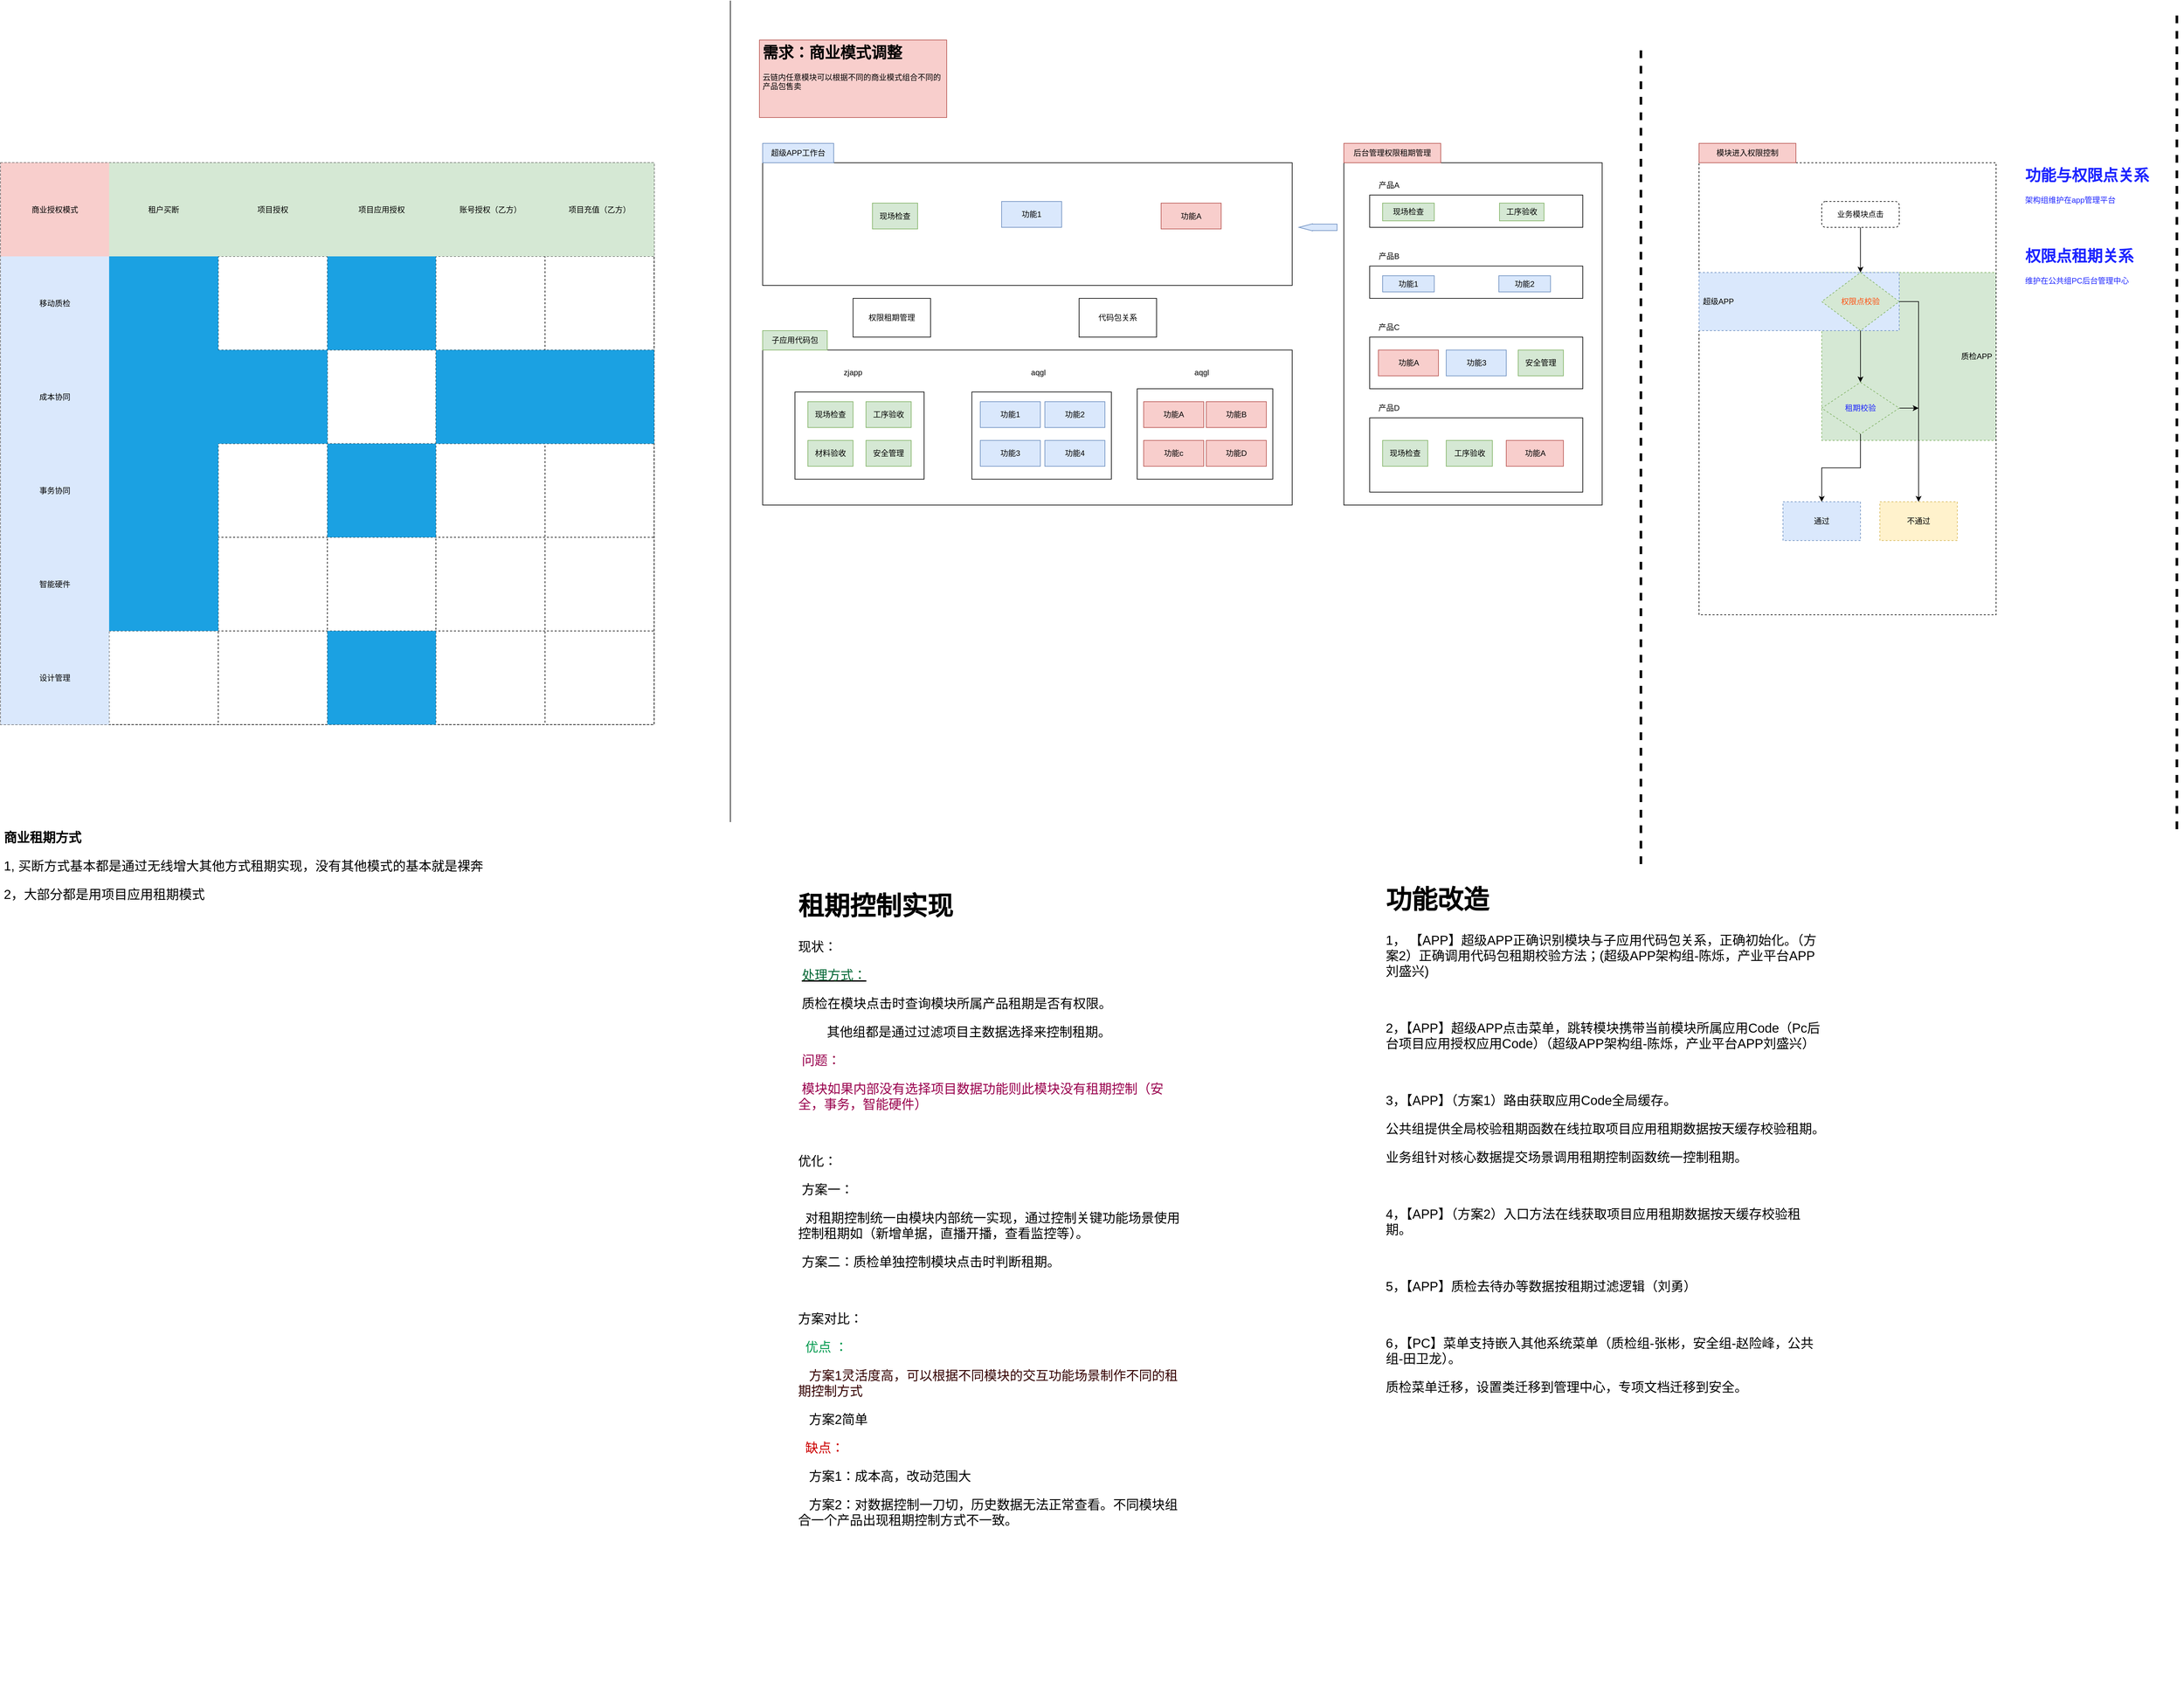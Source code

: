 <mxfile version="20.0.1" type="github">
  <diagram id="58J7UtUzQZCF_PkD9B0w" name="Page-1">
    <mxGraphModel dx="3848" dy="2303" grid="1" gridSize="10" guides="1" tooltips="1" connect="1" arrows="1" fold="1" page="1" pageScale="1" pageWidth="827" pageHeight="1169" math="0" shadow="0">
      <root>
        <mxCell id="0" />
        <mxCell id="1" parent="0" />
        <mxCell id="WRquZUHTdEywoWlt4Oxa-1" value="" style="rounded=0;whiteSpace=wrap;html=1;fillColor=none;" parent="1" vertex="1">
          <mxGeometry x="30" y="200" width="820" height="190" as="geometry" />
        </mxCell>
        <mxCell id="WRquZUHTdEywoWlt4Oxa-2" value="" style="rounded=0;whiteSpace=wrap;html=1;fillColor=none;" parent="1" vertex="1">
          <mxGeometry x="30" y="490" width="820" height="240" as="geometry" />
        </mxCell>
        <mxCell id="WRquZUHTdEywoWlt4Oxa-3" value="超级APP工作台" style="text;html=1;strokeColor=#6c8ebf;fillColor=#dae8fc;align=center;verticalAlign=middle;whiteSpace=wrap;rounded=0;" parent="1" vertex="1">
          <mxGeometry x="30" y="170" width="110" height="30" as="geometry" />
        </mxCell>
        <mxCell id="WRquZUHTdEywoWlt4Oxa-4" value="子应用代码包" style="text;html=1;strokeColor=#82b366;fillColor=#d5e8d4;align=center;verticalAlign=middle;whiteSpace=wrap;rounded=0;" parent="1" vertex="1">
          <mxGeometry x="30" y="460" width="100" height="30" as="geometry" />
        </mxCell>
        <mxCell id="WRquZUHTdEywoWlt4Oxa-5" value="" style="rounded=0;whiteSpace=wrap;html=1;fillColor=none;" parent="1" vertex="1">
          <mxGeometry x="80" y="555" width="200" height="135" as="geometry" />
        </mxCell>
        <mxCell id="WRquZUHTdEywoWlt4Oxa-6" value="" style="rounded=0;whiteSpace=wrap;html=1;fillColor=none;" parent="1" vertex="1">
          <mxGeometry x="354" y="555" width="216" height="135" as="geometry" />
        </mxCell>
        <mxCell id="WRquZUHTdEywoWlt4Oxa-7" value="" style="rounded=0;whiteSpace=wrap;html=1;fillColor=none;" parent="1" vertex="1">
          <mxGeometry x="610" y="550" width="210" height="140" as="geometry" />
        </mxCell>
        <mxCell id="WRquZUHTdEywoWlt4Oxa-8" value="zjapp" style="text;html=1;strokeColor=none;fillColor=none;align=center;verticalAlign=middle;whiteSpace=wrap;rounded=0;" parent="1" vertex="1">
          <mxGeometry x="140" y="510" width="60" height="30" as="geometry" />
        </mxCell>
        <mxCell id="WRquZUHTdEywoWlt4Oxa-10" value="aqgl" style="text;html=1;strokeColor=none;fillColor=none;align=center;verticalAlign=middle;whiteSpace=wrap;rounded=0;" parent="1" vertex="1">
          <mxGeometry x="427" y="510" width="60" height="30" as="geometry" />
        </mxCell>
        <mxCell id="WRquZUHTdEywoWlt4Oxa-11" value="现场检查" style="rounded=0;whiteSpace=wrap;html=1;fillColor=#d5e8d4;strokeColor=#82b366;" parent="1" vertex="1">
          <mxGeometry x="100" y="570" width="70" height="40" as="geometry" />
        </mxCell>
        <mxCell id="WRquZUHTdEywoWlt4Oxa-12" value="工序验收" style="rounded=0;whiteSpace=wrap;html=1;fillColor=#d5e8d4;strokeColor=#82b366;" parent="1" vertex="1">
          <mxGeometry x="190" y="570" width="70" height="40" as="geometry" />
        </mxCell>
        <mxCell id="WRquZUHTdEywoWlt4Oxa-13" value="材料验收" style="rounded=0;whiteSpace=wrap;html=1;fillColor=#d5e8d4;strokeColor=#82b366;" parent="1" vertex="1">
          <mxGeometry x="100" y="630" width="70" height="40" as="geometry" />
        </mxCell>
        <mxCell id="WRquZUHTdEywoWlt4Oxa-14" value="安全管理" style="rounded=0;whiteSpace=wrap;html=1;fillColor=#d5e8d4;strokeColor=#82b366;" parent="1" vertex="1">
          <mxGeometry x="190" y="630" width="70" height="40" as="geometry" />
        </mxCell>
        <mxCell id="WRquZUHTdEywoWlt4Oxa-15" value="aqgl" style="text;html=1;strokeColor=none;fillColor=none;align=center;verticalAlign=middle;whiteSpace=wrap;rounded=0;" parent="1" vertex="1">
          <mxGeometry x="680" y="510" width="60" height="30" as="geometry" />
        </mxCell>
        <mxCell id="WRquZUHTdEywoWlt4Oxa-16" value="功能1" style="rounded=0;whiteSpace=wrap;html=1;fillColor=#dae8fc;strokeColor=#6c8ebf;" parent="1" vertex="1">
          <mxGeometry x="367" y="570" width="93" height="40" as="geometry" />
        </mxCell>
        <mxCell id="WRquZUHTdEywoWlt4Oxa-17" value="功能2" style="rounded=0;whiteSpace=wrap;html=1;fillColor=#dae8fc;strokeColor=#6c8ebf;" parent="1" vertex="1">
          <mxGeometry x="467" y="570" width="93" height="40" as="geometry" />
        </mxCell>
        <mxCell id="WRquZUHTdEywoWlt4Oxa-18" value="功能3" style="rounded=0;whiteSpace=wrap;html=1;fillColor=#dae8fc;strokeColor=#6c8ebf;" parent="1" vertex="1">
          <mxGeometry x="367" y="630" width="93" height="40" as="geometry" />
        </mxCell>
        <mxCell id="WRquZUHTdEywoWlt4Oxa-19" value="功能4" style="rounded=0;whiteSpace=wrap;html=1;fillColor=#dae8fc;strokeColor=#6c8ebf;" parent="1" vertex="1">
          <mxGeometry x="467" y="630" width="93" height="40" as="geometry" />
        </mxCell>
        <mxCell id="WRquZUHTdEywoWlt4Oxa-20" value="功能A" style="rounded=0;whiteSpace=wrap;html=1;fillColor=#f8cecc;strokeColor=#b85450;" parent="1" vertex="1">
          <mxGeometry x="620" y="570" width="93" height="40" as="geometry" />
        </mxCell>
        <mxCell id="WRquZUHTdEywoWlt4Oxa-21" value="功能B" style="rounded=0;whiteSpace=wrap;html=1;fillColor=#f8cecc;strokeColor=#b85450;" parent="1" vertex="1">
          <mxGeometry x="717" y="570" width="93" height="40" as="geometry" />
        </mxCell>
        <mxCell id="WRquZUHTdEywoWlt4Oxa-22" value="功能c" style="rounded=0;whiteSpace=wrap;html=1;fillColor=#f8cecc;strokeColor=#b85450;" parent="1" vertex="1">
          <mxGeometry x="620" y="630" width="93" height="40" as="geometry" />
        </mxCell>
        <mxCell id="WRquZUHTdEywoWlt4Oxa-23" value="功能D" style="rounded=0;whiteSpace=wrap;html=1;fillColor=#f8cecc;strokeColor=#b85450;" parent="1" vertex="1">
          <mxGeometry x="717" y="630" width="93" height="40" as="geometry" />
        </mxCell>
        <mxCell id="WRquZUHTdEywoWlt4Oxa-24" value="" style="rounded=0;whiteSpace=wrap;html=1;fillColor=none;" parent="1" vertex="1">
          <mxGeometry x="930" y="200" width="400" height="530" as="geometry" />
        </mxCell>
        <mxCell id="WRquZUHTdEywoWlt4Oxa-25" value="后台管理权限租期管理" style="text;html=1;strokeColor=#b85450;fillColor=#f8cecc;align=center;verticalAlign=middle;whiteSpace=wrap;rounded=0;" parent="1" vertex="1">
          <mxGeometry x="930" y="170" width="150" height="30" as="geometry" />
        </mxCell>
        <mxCell id="WRquZUHTdEywoWlt4Oxa-26" value="" style="rounded=0;whiteSpace=wrap;html=1;fillColor=none;" parent="1" vertex="1">
          <mxGeometry x="970" y="250" width="330" height="50" as="geometry" />
        </mxCell>
        <mxCell id="WRquZUHTdEywoWlt4Oxa-27" value="产品A" style="text;html=1;strokeColor=none;fillColor=none;align=center;verticalAlign=middle;whiteSpace=wrap;rounded=0;" parent="1" vertex="1">
          <mxGeometry x="970" y="220" width="60" height="30" as="geometry" />
        </mxCell>
        <mxCell id="WRquZUHTdEywoWlt4Oxa-28" value="现场检查" style="rounded=0;whiteSpace=wrap;html=1;fillColor=#d5e8d4;strokeColor=#82b366;" parent="1" vertex="1">
          <mxGeometry x="990" y="262.5" width="80" height="27.5" as="geometry" />
        </mxCell>
        <mxCell id="WRquZUHTdEywoWlt4Oxa-29" value="工序验收" style="rounded=0;whiteSpace=wrap;html=1;fillColor=#d5e8d4;strokeColor=#82b366;" parent="1" vertex="1">
          <mxGeometry x="1171" y="262.5" width="69" height="27.5" as="geometry" />
        </mxCell>
        <mxCell id="WRquZUHTdEywoWlt4Oxa-30" value="" style="rounded=0;whiteSpace=wrap;html=1;fillColor=none;" parent="1" vertex="1">
          <mxGeometry x="970" y="360" width="330" height="50" as="geometry" />
        </mxCell>
        <mxCell id="WRquZUHTdEywoWlt4Oxa-31" value="产品B" style="text;html=1;strokeColor=none;fillColor=none;align=center;verticalAlign=middle;whiteSpace=wrap;rounded=0;" parent="1" vertex="1">
          <mxGeometry x="970" y="330" width="60" height="30" as="geometry" />
        </mxCell>
        <mxCell id="WRquZUHTdEywoWlt4Oxa-33" value="功能1" style="rounded=0;whiteSpace=wrap;html=1;fillColor=#dae8fc;strokeColor=#6c8ebf;" parent="1" vertex="1">
          <mxGeometry x="990" y="375" width="80" height="25" as="geometry" />
        </mxCell>
        <mxCell id="WRquZUHTdEywoWlt4Oxa-34" value="功能2" style="rounded=0;whiteSpace=wrap;html=1;fillColor=#dae8fc;strokeColor=#6c8ebf;" parent="1" vertex="1">
          <mxGeometry x="1170" y="375" width="80" height="25" as="geometry" />
        </mxCell>
        <mxCell id="WRquZUHTdEywoWlt4Oxa-35" value="" style="rounded=0;whiteSpace=wrap;html=1;fillColor=none;" parent="1" vertex="1">
          <mxGeometry x="970" y="470" width="330" height="80" as="geometry" />
        </mxCell>
        <mxCell id="WRquZUHTdEywoWlt4Oxa-36" value="产品C" style="text;html=1;strokeColor=none;fillColor=none;align=center;verticalAlign=middle;whiteSpace=wrap;rounded=0;" parent="1" vertex="1">
          <mxGeometry x="970" y="440" width="60" height="30" as="geometry" />
        </mxCell>
        <mxCell id="WRquZUHTdEywoWlt4Oxa-37" value="功能A" style="rounded=0;whiteSpace=wrap;html=1;fillColor=#f8cecc;strokeColor=#b85450;" parent="1" vertex="1">
          <mxGeometry x="983.5" y="490" width="93" height="40" as="geometry" />
        </mxCell>
        <mxCell id="WRquZUHTdEywoWlt4Oxa-38" value="功能3" style="rounded=0;whiteSpace=wrap;html=1;fillColor=#dae8fc;strokeColor=#6c8ebf;" parent="1" vertex="1">
          <mxGeometry x="1088.5" y="490" width="93" height="40" as="geometry" />
        </mxCell>
        <mxCell id="WRquZUHTdEywoWlt4Oxa-39" value="安全管理" style="rounded=0;whiteSpace=wrap;html=1;fillColor=#d5e8d4;strokeColor=#82b366;" parent="1" vertex="1">
          <mxGeometry x="1200" y="490" width="70" height="40" as="geometry" />
        </mxCell>
        <mxCell id="WRquZUHTdEywoWlt4Oxa-40" value="" style="rounded=0;whiteSpace=wrap;html=1;fillColor=none;" parent="1" vertex="1">
          <mxGeometry x="970" y="595" width="330" height="115" as="geometry" />
        </mxCell>
        <mxCell id="WRquZUHTdEywoWlt4Oxa-41" value="产品D" style="text;html=1;strokeColor=none;fillColor=none;align=center;verticalAlign=middle;whiteSpace=wrap;rounded=0;" parent="1" vertex="1">
          <mxGeometry x="970" y="565" width="60" height="30" as="geometry" />
        </mxCell>
        <mxCell id="WRquZUHTdEywoWlt4Oxa-42" value="现场检查" style="rounded=0;whiteSpace=wrap;html=1;fillColor=#d5e8d4;strokeColor=#82b366;" parent="1" vertex="1">
          <mxGeometry x="990" y="630" width="70" height="40" as="geometry" />
        </mxCell>
        <mxCell id="WRquZUHTdEywoWlt4Oxa-43" value="工序验收" style="rounded=0;whiteSpace=wrap;html=1;fillColor=#d5e8d4;strokeColor=#82b366;" parent="1" vertex="1">
          <mxGeometry x="1088.5" y="630" width="71.5" height="40" as="geometry" />
        </mxCell>
        <mxCell id="WRquZUHTdEywoWlt4Oxa-44" value="功能A" style="rounded=0;whiteSpace=wrap;html=1;fillColor=#f8cecc;strokeColor=#b85450;" parent="1" vertex="1">
          <mxGeometry x="1181.5" y="630" width="88.5" height="40" as="geometry" />
        </mxCell>
        <mxCell id="WRquZUHTdEywoWlt4Oxa-45" value="权限租期管理" style="rounded=0;whiteSpace=wrap;html=1;fillColor=none;" parent="1" vertex="1">
          <mxGeometry x="170" y="410" width="120" height="60" as="geometry" />
        </mxCell>
        <mxCell id="WRquZUHTdEywoWlt4Oxa-46" value="代码包关系" style="rounded=0;whiteSpace=wrap;html=1;fillColor=none;" parent="1" vertex="1">
          <mxGeometry x="520" y="410" width="120" height="60" as="geometry" />
        </mxCell>
        <mxCell id="GMOqWqYyxA2CYEvHgloC-14" value="&lt;h1&gt;功能与权限点关系&lt;/h1&gt;&lt;p&gt;架构组维护在app管理平台&lt;/p&gt;" style="text;html=1;strokeColor=none;fillColor=none;spacing=5;spacingTop=-20;whiteSpace=wrap;overflow=hidden;rounded=0;dashed=1;fontColor=#1C24FF;" parent="1" vertex="1">
          <mxGeometry x="1980" y="200" width="250" height="120" as="geometry" />
        </mxCell>
        <mxCell id="GMOqWqYyxA2CYEvHgloC-15" value="&lt;h1&gt;权限点租期关系&lt;/h1&gt;&lt;p&gt;维护在公共组PC后台管理中心&lt;/p&gt;" style="text;html=1;strokeColor=none;fillColor=none;spacing=5;spacingTop=-20;whiteSpace=wrap;overflow=hidden;rounded=0;dashed=1;fontColor=#1C24FF;" parent="1" vertex="1">
          <mxGeometry x="1980" y="325" width="250" height="120" as="geometry" />
        </mxCell>
        <mxCell id="MbF_tQ219azOvAXxZ7R1-2" value="&lt;h1&gt;需求：商业模式调整&lt;/h1&gt;&lt;p&gt;云链内任意模块可以根据不同的商业模式组合不同的产品包售卖&lt;/p&gt;" style="text;html=1;strokeColor=#b85450;fillColor=#f8cecc;spacing=5;spacingTop=-20;whiteSpace=wrap;overflow=hidden;rounded=0;" parent="1" vertex="1">
          <mxGeometry x="25" y="10" width="290" height="120" as="geometry" />
        </mxCell>
        <mxCell id="MbF_tQ219azOvAXxZ7R1-3" value="" style="endArrow=none;html=1;rounded=0;" parent="1" edge="1">
          <mxGeometry width="50" height="50" relative="1" as="geometry">
            <mxPoint x="-20" y="1221" as="sourcePoint" />
            <mxPoint x="-20" y="-51" as="targetPoint" />
          </mxGeometry>
        </mxCell>
        <mxCell id="MbF_tQ219azOvAXxZ7R1-4" value="现场检查" style="rounded=0;whiteSpace=wrap;html=1;fillColor=#d5e8d4;strokeColor=#82b366;" parent="1" vertex="1">
          <mxGeometry x="200" y="262.5" width="70" height="40" as="geometry" />
        </mxCell>
        <mxCell id="MbF_tQ219azOvAXxZ7R1-5" value="功能1" style="rounded=0;whiteSpace=wrap;html=1;fillColor=#dae8fc;strokeColor=#6c8ebf;" parent="1" vertex="1">
          <mxGeometry x="400" y="260" width="93" height="40" as="geometry" />
        </mxCell>
        <mxCell id="MbF_tQ219azOvAXxZ7R1-6" value="功能A" style="rounded=0;whiteSpace=wrap;html=1;fillColor=#f8cecc;strokeColor=#b85450;" parent="1" vertex="1">
          <mxGeometry x="647" y="262.5" width="93" height="40" as="geometry" />
        </mxCell>
        <mxCell id="MbF_tQ219azOvAXxZ7R1-7" value="" style="shape=flexArrow;endArrow=classic;html=1;rounded=0;endWidth=0;endSize=6.67;fillColor=#dae8fc;strokeColor=#6c8ebf;" parent="1" edge="1">
          <mxGeometry width="50" height="50" relative="1" as="geometry">
            <mxPoint x="920" y="300" as="sourcePoint" />
            <mxPoint x="860" y="300" as="targetPoint" />
          </mxGeometry>
        </mxCell>
        <mxCell id="MbF_tQ219azOvAXxZ7R1-8" value="" style="group" parent="1" vertex="1" connectable="0">
          <mxGeometry x="1500" y="200" width="460" height="700" as="geometry" />
        </mxCell>
        <mxCell id="MbF_tQ219azOvAXxZ7R1-18" value="" style="rounded=0;whiteSpace=wrap;html=1;dashed=1;fillColor=#d5e8d4;strokeColor=#82b366;" parent="MbF_tQ219azOvAXxZ7R1-8" vertex="1">
          <mxGeometry x="170" y="170" width="270" height="260" as="geometry" />
        </mxCell>
        <mxCell id="GMOqWqYyxA2CYEvHgloC-1" value="" style="rounded=0;whiteSpace=wrap;html=1;dashed=1;fillColor=none;" parent="MbF_tQ219azOvAXxZ7R1-8" vertex="1">
          <mxGeometry x="-20" width="460" height="700" as="geometry" />
        </mxCell>
        <mxCell id="MbF_tQ219azOvAXxZ7R1-16" value="" style="rounded=0;whiteSpace=wrap;html=1;dashed=1;fillColor=#dae8fc;strokeColor=#6c8ebf;" parent="MbF_tQ219azOvAXxZ7R1-8" vertex="1">
          <mxGeometry x="-20" y="170" width="310" height="90" as="geometry" />
        </mxCell>
        <mxCell id="GMOqWqYyxA2CYEvHgloC-2" value="业务模块点击" style="rounded=1;whiteSpace=wrap;html=1;dashed=1;fillColor=none;" parent="MbF_tQ219azOvAXxZ7R1-8" vertex="1">
          <mxGeometry x="170" y="60" width="120" height="40" as="geometry" />
        </mxCell>
        <mxCell id="GMOqWqYyxA2CYEvHgloC-3" value="权限点校验" style="rhombus;whiteSpace=wrap;html=1;dashed=1;fillColor=#d5e8d4;strokeColor=#82b366;fontColor=#FF5112;" parent="MbF_tQ219azOvAXxZ7R1-8" vertex="1">
          <mxGeometry x="170" y="170" width="120" height="90" as="geometry" />
        </mxCell>
        <mxCell id="GMOqWqYyxA2CYEvHgloC-7" style="edgeStyle=orthogonalEdgeStyle;rounded=0;orthogonalLoop=1;jettySize=auto;html=1;fontColor=#1C24FF;" parent="MbF_tQ219azOvAXxZ7R1-8" source="GMOqWqYyxA2CYEvHgloC-2" target="GMOqWqYyxA2CYEvHgloC-3" edge="1">
          <mxGeometry relative="1" as="geometry" />
        </mxCell>
        <mxCell id="GMOqWqYyxA2CYEvHgloC-12" style="edgeStyle=orthogonalEdgeStyle;rounded=0;orthogonalLoop=1;jettySize=auto;html=1;fontColor=#1C24FF;" parent="MbF_tQ219azOvAXxZ7R1-8" source="GMOqWqYyxA2CYEvHgloC-4" edge="1">
          <mxGeometry relative="1" as="geometry">
            <mxPoint x="320" y="380" as="targetPoint" />
          </mxGeometry>
        </mxCell>
        <mxCell id="GMOqWqYyxA2CYEvHgloC-4" value="租期校验" style="rhombus;whiteSpace=wrap;html=1;dashed=1;fillColor=#d5e8d4;strokeColor=#82b366;fontColor=#1C24FF;" parent="MbF_tQ219azOvAXxZ7R1-8" vertex="1">
          <mxGeometry x="170" y="340" width="120" height="80" as="geometry" />
        </mxCell>
        <mxCell id="GMOqWqYyxA2CYEvHgloC-11" style="edgeStyle=orthogonalEdgeStyle;rounded=0;orthogonalLoop=1;jettySize=auto;html=1;fontColor=#1C24FF;" parent="MbF_tQ219azOvAXxZ7R1-8" source="GMOqWqYyxA2CYEvHgloC-3" target="GMOqWqYyxA2CYEvHgloC-4" edge="1">
          <mxGeometry relative="1" as="geometry" />
        </mxCell>
        <mxCell id="GMOqWqYyxA2CYEvHgloC-5" value="通过" style="rounded=0;whiteSpace=wrap;html=1;dashed=1;fillColor=#dae8fc;strokeColor=#6c8ebf;" parent="MbF_tQ219azOvAXxZ7R1-8" vertex="1">
          <mxGeometry x="110" y="525" width="120" height="60" as="geometry" />
        </mxCell>
        <mxCell id="GMOqWqYyxA2CYEvHgloC-13" style="edgeStyle=orthogonalEdgeStyle;rounded=0;orthogonalLoop=1;jettySize=auto;html=1;entryX=0.5;entryY=0;entryDx=0;entryDy=0;fontColor=#1C24FF;" parent="MbF_tQ219azOvAXxZ7R1-8" source="GMOqWqYyxA2CYEvHgloC-4" target="GMOqWqYyxA2CYEvHgloC-5" edge="1">
          <mxGeometry relative="1" as="geometry" />
        </mxCell>
        <mxCell id="GMOqWqYyxA2CYEvHgloC-6" value="不通过" style="rounded=0;whiteSpace=wrap;html=1;dashed=1;fillColor=#fff2cc;strokeColor=#d6b656;" parent="MbF_tQ219azOvAXxZ7R1-8" vertex="1">
          <mxGeometry x="260" y="525" width="120" height="60" as="geometry" />
        </mxCell>
        <mxCell id="GMOqWqYyxA2CYEvHgloC-10" style="edgeStyle=orthogonalEdgeStyle;rounded=0;orthogonalLoop=1;jettySize=auto;html=1;entryX=0.5;entryY=0;entryDx=0;entryDy=0;fontColor=#1C24FF;exitX=1;exitY=0.5;exitDx=0;exitDy=0;" parent="MbF_tQ219azOvAXxZ7R1-8" source="GMOqWqYyxA2CYEvHgloC-3" target="GMOqWqYyxA2CYEvHgloC-6" edge="1">
          <mxGeometry relative="1" as="geometry">
            <Array as="points">
              <mxPoint x="320" y="215" />
            </Array>
          </mxGeometry>
        </mxCell>
        <mxCell id="MbF_tQ219azOvAXxZ7R1-19" value="质检APP" style="text;html=1;strokeColor=none;fillColor=none;align=center;verticalAlign=middle;whiteSpace=wrap;rounded=0;dashed=1;" parent="MbF_tQ219azOvAXxZ7R1-8" vertex="1">
          <mxGeometry x="380" y="285" width="60" height="30" as="geometry" />
        </mxCell>
        <mxCell id="MbF_tQ219azOvAXxZ7R1-9" value="" style="endArrow=none;html=1;rounded=0;strokeWidth=4;dashed=1;" parent="1" edge="1">
          <mxGeometry width="50" height="50" relative="1" as="geometry">
            <mxPoint x="1390" y="1286" as="sourcePoint" />
            <mxPoint x="1390" y="14" as="targetPoint" />
          </mxGeometry>
        </mxCell>
        <mxCell id="MbF_tQ219azOvAXxZ7R1-10" value="模块进入权限控制" style="text;html=1;strokeColor=#b85450;fillColor=#f8cecc;align=center;verticalAlign=middle;whiteSpace=wrap;rounded=0;" parent="1" vertex="1">
          <mxGeometry x="1480" y="170" width="150" height="30" as="geometry" />
        </mxCell>
        <mxCell id="MbF_tQ219azOvAXxZ7R1-11" value="" style="endArrow=none;html=1;rounded=0;strokeWidth=4;dashed=1;" parent="1" edge="1">
          <mxGeometry width="50" height="50" relative="1" as="geometry">
            <mxPoint x="2220" y="1232" as="sourcePoint" />
            <mxPoint x="2220" y="-40" as="targetPoint" />
          </mxGeometry>
        </mxCell>
        <mxCell id="MbF_tQ219azOvAXxZ7R1-17" value="超级APP" style="text;html=1;strokeColor=none;fillColor=none;align=center;verticalAlign=middle;whiteSpace=wrap;rounded=0;dashed=1;" parent="1" vertex="1">
          <mxGeometry x="1480" y="400" width="60" height="30" as="geometry" />
        </mxCell>
        <mxCell id="MbF_tQ219azOvAXxZ7R1-109" value="" style="shape=table;startSize=0;container=1;collapsible=0;childLayout=tableLayout;dashed=1;fillColor=none;" parent="1" vertex="1">
          <mxGeometry x="-1150" y="200" width="1012" height="870" as="geometry" />
        </mxCell>
        <mxCell id="MbF_tQ219azOvAXxZ7R1-110" value="" style="shape=tableRow;horizontal=0;startSize=0;swimlaneHead=0;swimlaneBody=0;top=0;left=0;bottom=0;right=0;collapsible=0;dropTarget=0;fillColor=none;points=[[0,0.5],[1,0.5]];portConstraint=eastwest;dashed=1;" parent="MbF_tQ219azOvAXxZ7R1-109" vertex="1">
          <mxGeometry width="1012" height="145" as="geometry" />
        </mxCell>
        <mxCell id="MbF_tQ219azOvAXxZ7R1-111" value="商业授权模式" style="shape=partialRectangle;html=1;whiteSpace=wrap;connectable=0;overflow=hidden;fillColor=#f8cecc;top=0;left=0;bottom=0;right=0;pointerEvents=1;dashed=1;strokeColor=#b85450;" parent="MbF_tQ219azOvAXxZ7R1-110" vertex="1">
          <mxGeometry width="168" height="145" as="geometry">
            <mxRectangle width="168" height="145" as="alternateBounds" />
          </mxGeometry>
        </mxCell>
        <mxCell id="MbF_tQ219azOvAXxZ7R1-112" value="租户买断" style="shape=partialRectangle;html=1;whiteSpace=wrap;connectable=0;overflow=hidden;fillColor=#d5e8d4;top=0;left=0;bottom=0;right=0;pointerEvents=1;dashed=1;strokeColor=#82b366;" parent="MbF_tQ219azOvAXxZ7R1-110" vertex="1">
          <mxGeometry x="168" width="169" height="145" as="geometry">
            <mxRectangle width="169" height="145" as="alternateBounds" />
          </mxGeometry>
        </mxCell>
        <mxCell id="MbF_tQ219azOvAXxZ7R1-113" value="项目授权" style="shape=partialRectangle;html=1;whiteSpace=wrap;connectable=0;overflow=hidden;fillColor=#d5e8d4;top=0;left=0;bottom=0;right=0;pointerEvents=1;dashed=1;strokeColor=#82b366;" parent="MbF_tQ219azOvAXxZ7R1-110" vertex="1">
          <mxGeometry x="337" width="169" height="145" as="geometry">
            <mxRectangle width="169" height="145" as="alternateBounds" />
          </mxGeometry>
        </mxCell>
        <mxCell id="MbF_tQ219azOvAXxZ7R1-114" value="项目应用授权" style="shape=partialRectangle;html=1;whiteSpace=wrap;connectable=0;overflow=hidden;fillColor=#d5e8d4;top=0;left=0;bottom=0;right=0;pointerEvents=1;dashed=1;strokeColor=#82b366;" parent="MbF_tQ219azOvAXxZ7R1-110" vertex="1">
          <mxGeometry x="506" width="168" height="145" as="geometry">
            <mxRectangle width="168" height="145" as="alternateBounds" />
          </mxGeometry>
        </mxCell>
        <mxCell id="MbF_tQ219azOvAXxZ7R1-217" value="账号授权（乙方）" style="shape=partialRectangle;html=1;whiteSpace=wrap;connectable=0;overflow=hidden;fillColor=#d5e8d4;top=0;left=0;bottom=0;right=0;pointerEvents=1;dashed=1;strokeColor=#82b366;" parent="MbF_tQ219azOvAXxZ7R1-110" vertex="1">
          <mxGeometry x="674" width="169" height="145" as="geometry">
            <mxRectangle width="169" height="145" as="alternateBounds" />
          </mxGeometry>
        </mxCell>
        <mxCell id="MbF_tQ219azOvAXxZ7R1-115" value="项目充值（乙方）" style="shape=partialRectangle;html=1;whiteSpace=wrap;connectable=0;overflow=hidden;fillColor=#d5e8d4;top=0;left=0;bottom=0;right=0;pointerEvents=1;dashed=1;strokeColor=#82b366;" parent="MbF_tQ219azOvAXxZ7R1-110" vertex="1">
          <mxGeometry x="843" width="169" height="145" as="geometry">
            <mxRectangle width="169" height="145" as="alternateBounds" />
          </mxGeometry>
        </mxCell>
        <mxCell id="MbF_tQ219azOvAXxZ7R1-117" value="" style="shape=tableRow;horizontal=0;startSize=0;swimlaneHead=0;swimlaneBody=0;top=0;left=0;bottom=0;right=0;collapsible=0;dropTarget=0;fillColor=none;points=[[0,0.5],[1,0.5]];portConstraint=eastwest;dashed=1;" parent="MbF_tQ219azOvAXxZ7R1-109" vertex="1">
          <mxGeometry y="145" width="1012" height="145" as="geometry" />
        </mxCell>
        <mxCell id="MbF_tQ219azOvAXxZ7R1-118" value="移动质检" style="shape=partialRectangle;html=1;whiteSpace=wrap;connectable=0;overflow=hidden;fillColor=#dae8fc;top=0;left=0;bottom=0;right=0;pointerEvents=1;strokeColor=#6c8ebf;" parent="MbF_tQ219azOvAXxZ7R1-117" vertex="1">
          <mxGeometry width="168" height="145" as="geometry">
            <mxRectangle width="168" height="145" as="alternateBounds" />
          </mxGeometry>
        </mxCell>
        <mxCell id="MbF_tQ219azOvAXxZ7R1-119" value="" style="shape=partialRectangle;html=1;whiteSpace=wrap;connectable=0;overflow=hidden;fillColor=#1ba1e2;top=0;left=0;bottom=0;right=0;pointerEvents=1;dashed=1;fontColor=#ffffff;strokeColor=#006EAF;" parent="MbF_tQ219azOvAXxZ7R1-117" vertex="1">
          <mxGeometry x="168" width="169" height="145" as="geometry">
            <mxRectangle width="169" height="145" as="alternateBounds" />
          </mxGeometry>
        </mxCell>
        <mxCell id="MbF_tQ219azOvAXxZ7R1-120" value="" style="shape=partialRectangle;html=1;whiteSpace=wrap;connectable=0;overflow=hidden;fillColor=none;top=0;left=0;bottom=0;right=0;pointerEvents=1;dashed=1;" parent="MbF_tQ219azOvAXxZ7R1-117" vertex="1">
          <mxGeometry x="337" width="169" height="145" as="geometry">
            <mxRectangle width="169" height="145" as="alternateBounds" />
          </mxGeometry>
        </mxCell>
        <mxCell id="MbF_tQ219azOvAXxZ7R1-121" value="" style="shape=partialRectangle;html=1;whiteSpace=wrap;connectable=0;overflow=hidden;fillColor=#1ba1e2;top=0;left=0;bottom=0;right=0;pointerEvents=1;dashed=1;fontColor=#ffffff;strokeColor=#006EAF;" parent="MbF_tQ219azOvAXxZ7R1-117" vertex="1">
          <mxGeometry x="506" width="168" height="145" as="geometry">
            <mxRectangle width="168" height="145" as="alternateBounds" />
          </mxGeometry>
        </mxCell>
        <mxCell id="MbF_tQ219azOvAXxZ7R1-218" style="shape=partialRectangle;html=1;whiteSpace=wrap;connectable=0;overflow=hidden;fillColor=none;top=0;left=0;bottom=0;right=0;pointerEvents=1;dashed=1;" parent="MbF_tQ219azOvAXxZ7R1-117" vertex="1">
          <mxGeometry x="674" width="169" height="145" as="geometry">
            <mxRectangle width="169" height="145" as="alternateBounds" />
          </mxGeometry>
        </mxCell>
        <mxCell id="MbF_tQ219azOvAXxZ7R1-122" value="" style="shape=partialRectangle;html=1;whiteSpace=wrap;connectable=0;overflow=hidden;fillColor=none;top=0;left=0;bottom=0;right=0;pointerEvents=1;dashed=1;" parent="MbF_tQ219azOvAXxZ7R1-117" vertex="1">
          <mxGeometry x="843" width="169" height="145" as="geometry">
            <mxRectangle width="169" height="145" as="alternateBounds" />
          </mxGeometry>
        </mxCell>
        <mxCell id="MbF_tQ219azOvAXxZ7R1-124" value="" style="shape=tableRow;horizontal=0;startSize=0;swimlaneHead=0;swimlaneBody=0;top=0;left=0;bottom=0;right=0;collapsible=0;dropTarget=0;fillColor=none;points=[[0,0.5],[1,0.5]];portConstraint=eastwest;dashed=1;" parent="MbF_tQ219azOvAXxZ7R1-109" vertex="1">
          <mxGeometry y="290" width="1012" height="145" as="geometry" />
        </mxCell>
        <mxCell id="MbF_tQ219azOvAXxZ7R1-125" value="成本协同" style="shape=partialRectangle;html=1;whiteSpace=wrap;connectable=0;overflow=hidden;fillColor=#dae8fc;top=0;left=0;bottom=0;right=0;pointerEvents=1;dashed=1;strokeColor=#6c8ebf;" parent="MbF_tQ219azOvAXxZ7R1-124" vertex="1">
          <mxGeometry width="168" height="145" as="geometry">
            <mxRectangle width="168" height="145" as="alternateBounds" />
          </mxGeometry>
        </mxCell>
        <mxCell id="MbF_tQ219azOvAXxZ7R1-126" value="" style="shape=partialRectangle;html=1;whiteSpace=wrap;connectable=0;overflow=hidden;fillColor=#1ba1e2;top=0;left=0;bottom=0;right=0;pointerEvents=1;dashed=1;fontColor=#ffffff;strokeColor=#006EAF;" parent="MbF_tQ219azOvAXxZ7R1-124" vertex="1">
          <mxGeometry x="168" width="169" height="145" as="geometry">
            <mxRectangle width="169" height="145" as="alternateBounds" />
          </mxGeometry>
        </mxCell>
        <mxCell id="MbF_tQ219azOvAXxZ7R1-127" value="" style="shape=partialRectangle;html=1;whiteSpace=wrap;connectable=0;overflow=hidden;fillColor=#1ba1e2;top=0;left=0;bottom=0;right=0;pointerEvents=1;dashed=1;fontColor=#ffffff;strokeColor=#006EAF;" parent="MbF_tQ219azOvAXxZ7R1-124" vertex="1">
          <mxGeometry x="337" width="169" height="145" as="geometry">
            <mxRectangle width="169" height="145" as="alternateBounds" />
          </mxGeometry>
        </mxCell>
        <mxCell id="MbF_tQ219azOvAXxZ7R1-128" value="" style="shape=partialRectangle;html=1;whiteSpace=wrap;connectable=0;overflow=hidden;fillColor=none;top=0;left=0;bottom=0;right=0;pointerEvents=1;dashed=1;" parent="MbF_tQ219azOvAXxZ7R1-124" vertex="1">
          <mxGeometry x="506" width="168" height="145" as="geometry">
            <mxRectangle width="168" height="145" as="alternateBounds" />
          </mxGeometry>
        </mxCell>
        <mxCell id="MbF_tQ219azOvAXxZ7R1-219" style="shape=partialRectangle;html=1;whiteSpace=wrap;connectable=0;overflow=hidden;fillColor=#1ba1e2;top=0;left=0;bottom=0;right=0;pointerEvents=1;dashed=1;fontColor=#ffffff;strokeColor=#006EAF;" parent="MbF_tQ219azOvAXxZ7R1-124" vertex="1">
          <mxGeometry x="674" width="169" height="145" as="geometry">
            <mxRectangle width="169" height="145" as="alternateBounds" />
          </mxGeometry>
        </mxCell>
        <mxCell id="MbF_tQ219azOvAXxZ7R1-129" value="" style="shape=partialRectangle;html=1;whiteSpace=wrap;connectable=0;overflow=hidden;fillColor=#1ba1e2;top=0;left=0;bottom=0;right=0;pointerEvents=1;dashed=1;fontColor=#ffffff;strokeColor=#006EAF;" parent="MbF_tQ219azOvAXxZ7R1-124" vertex="1">
          <mxGeometry x="843" width="169" height="145" as="geometry">
            <mxRectangle width="169" height="145" as="alternateBounds" />
          </mxGeometry>
        </mxCell>
        <mxCell id="MbF_tQ219azOvAXxZ7R1-131" value="" style="shape=tableRow;horizontal=0;startSize=0;swimlaneHead=0;swimlaneBody=0;top=0;left=0;bottom=0;right=0;collapsible=0;dropTarget=0;fillColor=none;points=[[0,0.5],[1,0.5]];portConstraint=eastwest;dashed=1;" parent="MbF_tQ219azOvAXxZ7R1-109" vertex="1">
          <mxGeometry y="435" width="1012" height="145" as="geometry" />
        </mxCell>
        <mxCell id="MbF_tQ219azOvAXxZ7R1-132" value="事务协同" style="shape=partialRectangle;html=1;whiteSpace=wrap;connectable=0;overflow=hidden;fillColor=#dae8fc;top=0;left=0;bottom=0;right=0;pointerEvents=1;dashed=1;strokeColor=#6c8ebf;" parent="MbF_tQ219azOvAXxZ7R1-131" vertex="1">
          <mxGeometry width="168" height="145" as="geometry">
            <mxRectangle width="168" height="145" as="alternateBounds" />
          </mxGeometry>
        </mxCell>
        <mxCell id="MbF_tQ219azOvAXxZ7R1-133" value="" style="shape=partialRectangle;html=1;whiteSpace=wrap;connectable=0;overflow=hidden;fillColor=#1ba1e2;top=0;left=0;bottom=0;right=0;pointerEvents=1;dashed=1;fontColor=#ffffff;strokeColor=#006EAF;" parent="MbF_tQ219azOvAXxZ7R1-131" vertex="1">
          <mxGeometry x="168" width="169" height="145" as="geometry">
            <mxRectangle width="169" height="145" as="alternateBounds" />
          </mxGeometry>
        </mxCell>
        <mxCell id="MbF_tQ219azOvAXxZ7R1-134" value="" style="shape=partialRectangle;html=1;whiteSpace=wrap;connectable=0;overflow=hidden;fillColor=none;top=0;left=0;bottom=0;right=0;pointerEvents=1;dashed=1;fontColor=#ffffff;strokeColor=#006EAF;" parent="MbF_tQ219azOvAXxZ7R1-131" vertex="1">
          <mxGeometry x="337" width="169" height="145" as="geometry">
            <mxRectangle width="169" height="145" as="alternateBounds" />
          </mxGeometry>
        </mxCell>
        <mxCell id="MbF_tQ219azOvAXxZ7R1-135" value="" style="shape=partialRectangle;html=1;whiteSpace=wrap;connectable=0;overflow=hidden;fillColor=#1ba1e2;top=0;left=0;bottom=0;right=0;pointerEvents=1;dashed=1;fontColor=#ffffff;strokeColor=#006EAF;" parent="MbF_tQ219azOvAXxZ7R1-131" vertex="1">
          <mxGeometry x="506" width="168" height="145" as="geometry">
            <mxRectangle width="168" height="145" as="alternateBounds" />
          </mxGeometry>
        </mxCell>
        <mxCell id="MbF_tQ219azOvAXxZ7R1-220" style="shape=partialRectangle;html=1;whiteSpace=wrap;connectable=0;overflow=hidden;fillColor=none;top=0;left=0;bottom=0;right=0;pointerEvents=1;dashed=1;" parent="MbF_tQ219azOvAXxZ7R1-131" vertex="1">
          <mxGeometry x="674" width="169" height="145" as="geometry">
            <mxRectangle width="169" height="145" as="alternateBounds" />
          </mxGeometry>
        </mxCell>
        <mxCell id="MbF_tQ219azOvAXxZ7R1-136" value="" style="shape=partialRectangle;html=1;whiteSpace=wrap;connectable=0;overflow=hidden;fillColor=none;top=0;left=0;bottom=0;right=0;pointerEvents=1;dashed=1;" parent="MbF_tQ219azOvAXxZ7R1-131" vertex="1">
          <mxGeometry x="843" width="169" height="145" as="geometry">
            <mxRectangle width="169" height="145" as="alternateBounds" />
          </mxGeometry>
        </mxCell>
        <mxCell id="MbF_tQ219azOvAXxZ7R1-138" value="" style="shape=tableRow;horizontal=0;startSize=0;swimlaneHead=0;swimlaneBody=0;top=0;left=0;bottom=0;right=0;collapsible=0;dropTarget=0;fillColor=none;points=[[0,0.5],[1,0.5]];portConstraint=eastwest;dashed=1;" parent="MbF_tQ219azOvAXxZ7R1-109" vertex="1">
          <mxGeometry y="580" width="1012" height="145" as="geometry" />
        </mxCell>
        <mxCell id="MbF_tQ219azOvAXxZ7R1-139" value="智能硬件" style="shape=partialRectangle;html=1;whiteSpace=wrap;connectable=0;overflow=hidden;fillColor=#dae8fc;top=0;left=0;bottom=0;right=0;pointerEvents=1;dashed=1;strokeColor=#6c8ebf;" parent="MbF_tQ219azOvAXxZ7R1-138" vertex="1">
          <mxGeometry width="168" height="145" as="geometry">
            <mxRectangle width="168" height="145" as="alternateBounds" />
          </mxGeometry>
        </mxCell>
        <mxCell id="MbF_tQ219azOvAXxZ7R1-140" value="" style="shape=partialRectangle;html=1;whiteSpace=wrap;connectable=0;overflow=hidden;fillColor=#1ba1e2;top=0;left=0;bottom=0;right=0;pointerEvents=1;dashed=1;fontColor=#ffffff;strokeColor=#006EAF;" parent="MbF_tQ219azOvAXxZ7R1-138" vertex="1">
          <mxGeometry x="168" width="169" height="145" as="geometry">
            <mxRectangle width="169" height="145" as="alternateBounds" />
          </mxGeometry>
        </mxCell>
        <mxCell id="MbF_tQ219azOvAXxZ7R1-141" value="" style="shape=partialRectangle;html=1;whiteSpace=wrap;connectable=0;overflow=hidden;fillColor=none;top=0;left=0;bottom=0;right=0;pointerEvents=1;dashed=1;" parent="MbF_tQ219azOvAXxZ7R1-138" vertex="1">
          <mxGeometry x="337" width="169" height="145" as="geometry">
            <mxRectangle width="169" height="145" as="alternateBounds" />
          </mxGeometry>
        </mxCell>
        <mxCell id="MbF_tQ219azOvAXxZ7R1-142" value="" style="shape=partialRectangle;html=1;whiteSpace=wrap;connectable=0;overflow=hidden;fillColor=none;top=0;left=0;bottom=0;right=0;pointerEvents=1;dashed=1;" parent="MbF_tQ219azOvAXxZ7R1-138" vertex="1">
          <mxGeometry x="506" width="168" height="145" as="geometry">
            <mxRectangle width="168" height="145" as="alternateBounds" />
          </mxGeometry>
        </mxCell>
        <mxCell id="MbF_tQ219azOvAXxZ7R1-221" style="shape=partialRectangle;html=1;whiteSpace=wrap;connectable=0;overflow=hidden;fillColor=none;top=0;left=0;bottom=0;right=0;pointerEvents=1;dashed=1;" parent="MbF_tQ219azOvAXxZ7R1-138" vertex="1">
          <mxGeometry x="674" width="169" height="145" as="geometry">
            <mxRectangle width="169" height="145" as="alternateBounds" />
          </mxGeometry>
        </mxCell>
        <mxCell id="MbF_tQ219azOvAXxZ7R1-143" value="" style="shape=partialRectangle;html=1;whiteSpace=wrap;connectable=0;overflow=hidden;fillColor=none;top=0;left=0;bottom=0;right=0;pointerEvents=1;dashed=1;" parent="MbF_tQ219azOvAXxZ7R1-138" vertex="1">
          <mxGeometry x="843" width="169" height="145" as="geometry">
            <mxRectangle width="169" height="145" as="alternateBounds" />
          </mxGeometry>
        </mxCell>
        <mxCell id="MbF_tQ219azOvAXxZ7R1-145" value="" style="shape=tableRow;horizontal=0;startSize=0;swimlaneHead=0;swimlaneBody=0;top=0;left=0;bottom=0;right=0;collapsible=0;dropTarget=0;fillColor=none;points=[[0,0.5],[1,0.5]];portConstraint=eastwest;dashed=1;" parent="MbF_tQ219azOvAXxZ7R1-109" vertex="1">
          <mxGeometry y="725" width="1012" height="145" as="geometry" />
        </mxCell>
        <mxCell id="MbF_tQ219azOvAXxZ7R1-146" value="设计管理" style="shape=partialRectangle;html=1;whiteSpace=wrap;connectable=0;overflow=hidden;fillColor=#dae8fc;top=0;left=0;bottom=0;right=0;pointerEvents=1;dashed=1;strokeColor=#6c8ebf;" parent="MbF_tQ219azOvAXxZ7R1-145" vertex="1">
          <mxGeometry width="168" height="145" as="geometry">
            <mxRectangle width="168" height="145" as="alternateBounds" />
          </mxGeometry>
        </mxCell>
        <mxCell id="MbF_tQ219azOvAXxZ7R1-147" value="" style="shape=partialRectangle;html=1;whiteSpace=wrap;connectable=0;overflow=hidden;fillColor=none;top=0;left=0;bottom=0;right=0;pointerEvents=1;dashed=1;" parent="MbF_tQ219azOvAXxZ7R1-145" vertex="1">
          <mxGeometry x="168" width="169" height="145" as="geometry">
            <mxRectangle width="169" height="145" as="alternateBounds" />
          </mxGeometry>
        </mxCell>
        <mxCell id="MbF_tQ219azOvAXxZ7R1-148" value="" style="shape=partialRectangle;html=1;whiteSpace=wrap;connectable=0;overflow=hidden;top=0;left=0;bottom=0;right=0;pointerEvents=1;dashed=1;fillColor=none;" parent="MbF_tQ219azOvAXxZ7R1-145" vertex="1">
          <mxGeometry x="337" width="169" height="145" as="geometry">
            <mxRectangle width="169" height="145" as="alternateBounds" />
          </mxGeometry>
        </mxCell>
        <mxCell id="MbF_tQ219azOvAXxZ7R1-149" value="" style="shape=partialRectangle;html=1;whiteSpace=wrap;connectable=0;overflow=hidden;fillColor=#1ba1e2;top=0;left=0;bottom=0;right=0;pointerEvents=1;dashed=1;fontColor=#ffffff;strokeColor=#006EAF;" parent="MbF_tQ219azOvAXxZ7R1-145" vertex="1">
          <mxGeometry x="506" width="168" height="145" as="geometry">
            <mxRectangle width="168" height="145" as="alternateBounds" />
          </mxGeometry>
        </mxCell>
        <mxCell id="MbF_tQ219azOvAXxZ7R1-222" style="shape=partialRectangle;html=1;whiteSpace=wrap;connectable=0;overflow=hidden;fillColor=none;top=0;left=0;bottom=0;right=0;pointerEvents=1;dashed=1;" parent="MbF_tQ219azOvAXxZ7R1-145" vertex="1">
          <mxGeometry x="674" width="169" height="145" as="geometry">
            <mxRectangle width="169" height="145" as="alternateBounds" />
          </mxGeometry>
        </mxCell>
        <mxCell id="MbF_tQ219azOvAXxZ7R1-150" value="" style="shape=partialRectangle;html=1;whiteSpace=wrap;connectable=0;overflow=hidden;fillColor=none;top=0;left=0;bottom=0;right=0;pointerEvents=1;dashed=1;" parent="MbF_tQ219azOvAXxZ7R1-145" vertex="1">
          <mxGeometry x="843" width="169" height="145" as="geometry">
            <mxRectangle width="169" height="145" as="alternateBounds" />
          </mxGeometry>
        </mxCell>
        <mxCell id="MbF_tQ219azOvAXxZ7R1-224" value="&lt;h1 style=&quot;font-size: 20px;&quot;&gt;商业租期方式&lt;/h1&gt;&lt;p style=&quot;font-size: 20px;&quot;&gt;1, 买断方式基本都是通过无线增大其他方式租期实现，没有其他模式的基本就是裸奔&lt;/p&gt;&lt;p style=&quot;font-size: 20px;&quot;&gt;2，大部分都是用项目应用租期模式&lt;/p&gt;" style="text;html=1;strokeColor=none;fillColor=none;spacing=5;spacingTop=-20;whiteSpace=wrap;overflow=hidden;rounded=0;fontSize=20;" parent="1" vertex="1">
          <mxGeometry x="-1150" y="1230" width="1040" height="190" as="geometry" />
        </mxCell>
        <mxCell id="MbF_tQ219azOvAXxZ7R1-225" value="&lt;h1&gt;租期控制实现&lt;/h1&gt;&lt;p&gt;现状：&lt;/p&gt;&lt;p&gt;&lt;span style=&quot;white-space: pre;&quot;&gt; &lt;/span&gt;&lt;u&gt;&lt;font color=&quot;#006633&quot;&gt;处理方式：&lt;/font&gt;&lt;/u&gt;&lt;br&gt;&lt;/p&gt;&lt;p&gt;&lt;span style=&quot;white-space: pre;&quot;&gt; &lt;/span&gt;质检在模块点击时查询模块所属产品租期是否有权限。&lt;br&gt;&lt;/p&gt;&lt;p&gt;&amp;nbsp; &amp;nbsp; &amp;nbsp; &amp;nbsp; 其他组都是通过过滤项目主数据选择来控制租期。&lt;/p&gt;&lt;p&gt;&lt;span style=&quot;white-space: pre;&quot;&gt; &lt;/span&gt;&lt;font color=&quot;#99004d&quot;&gt;问题：&lt;/font&gt;&lt;br&gt;&lt;/p&gt;&lt;p&gt;&lt;font color=&quot;#99004d&quot;&gt;&lt;span style=&quot;white-space: pre;&quot;&gt; &lt;/span&gt;模块如果内部没有选择项目数据功能则此模块没有租期控制（安全，事务，智能硬件）&lt;br&gt;&lt;/font&gt;&lt;/p&gt;&lt;p&gt;&lt;font color=&quot;#99004d&quot;&gt;&lt;br&gt;&lt;/font&gt;&lt;/p&gt;&lt;p&gt;优化：&lt;/p&gt;&lt;p&gt;&lt;span style=&quot;white-space: pre;&quot;&gt; &lt;/span&gt;方案一：&lt;/p&gt;&lt;p&gt;&lt;span style=&quot;white-space: pre;&quot;&gt; &lt;/span&gt;&lt;span style=&quot;white-space: pre;&quot;&gt; &lt;/span&gt;对租期控制统一由模块内部统一实现，通过控制关键功能场景使用控制租期如（新增单据，直播开播，查看监控等）。&lt;br&gt;&lt;/p&gt;&lt;p&gt;&lt;span style=&quot;white-space: pre;&quot;&gt; &lt;/span&gt;方案二：质检单独控制模块点击时判断租期。&lt;br&gt;&lt;/p&gt;&lt;p&gt;&lt;br&gt;&lt;/p&gt;&lt;p&gt;方案对比：&lt;/p&gt;&lt;p&gt;&lt;span style=&quot;white-space: pre;&quot;&gt;&lt;span style=&quot;white-space: pre;&quot;&gt; &lt;/span&gt;&lt;span style=&quot;white-space: pre;&quot;&gt; &lt;/span&gt;&lt;font color=&quot;#00994d&quot;&gt;优点 ：&lt;/font&gt;&lt;/span&gt;&lt;/p&gt;&lt;p&gt;&lt;span style=&quot;background-color: initial;&quot;&gt;&lt;span style=&quot;color: rgb(0, 153, 77); white-space: pre;&quot;&gt;&lt;span style=&quot;white-space: pre;&quot;&gt; &lt;/span&gt; &lt;/span&gt;&lt;span style=&quot;color: rgb(0, 153, 77); white-space: pre;&quot;&gt; &lt;/span&gt;&lt;font color=&quot;#330000&quot;&gt;方案1灵活度高，可以根据不同模块的交互功能场景制作不同的租期控制方式&lt;/font&gt;&lt;/span&gt;&lt;/p&gt;&lt;p&gt;&lt;span style=&quot;white-space: pre;&quot;&gt; &lt;span style=&quot;white-space: pre;&quot;&gt; &lt;/span&gt;&lt;span style=&quot;white-space: pre;&quot;&gt; &lt;/span&gt;&lt;/span&gt;方案2简单&lt;br&gt;&lt;/p&gt;&lt;p&gt;&lt;span style=&quot;white-space: pre;&quot;&gt; &lt;/span&gt;&lt;span style=&quot;white-space: pre;&quot;&gt; &lt;/span&gt;&lt;font color=&quot;#cc0000&quot;&gt;缺点：&lt;/font&gt;&lt;br&gt;&lt;/p&gt;&lt;p&gt;&lt;span style=&quot;white-space: pre;&quot;&gt; &lt;/span&gt;&lt;span style=&quot;white-space: pre;&quot;&gt; &lt;/span&gt;&lt;span style=&quot;white-space: pre;&quot;&gt; &lt;/span&gt;方案1：成本高，改动范围大&lt;br&gt;&lt;/p&gt;&lt;p&gt;&lt;span style=&quot;white-space: pre;&quot;&gt; &lt;/span&gt;&lt;span style=&quot;white-space: pre;&quot;&gt; &lt;/span&gt;&lt;span style=&quot;white-space: pre;&quot;&gt; &lt;/span&gt;方案2：对数据控制一刀切，历史数据无法正常查看。不同模块组合一个产品出现租期控制方式不一致。&lt;br&gt;&lt;/p&gt;&lt;p&gt;&lt;span style=&quot;white-space: pre;&quot;&gt; &lt;/span&gt;&lt;span style=&quot;white-space: pre;&quot;&gt; &lt;/span&gt;&lt;br&gt;&lt;/p&gt;&lt;p&gt;&lt;span style=&quot;white-space: pre;&quot;&gt; &lt;/span&gt;&lt;span style=&quot;white-space: pre;&quot;&gt; &lt;/span&gt;&lt;br&gt;&lt;/p&gt;&lt;p&gt;&lt;span style=&quot;white-space: pre;&quot;&gt; &lt;/span&gt;&lt;br&gt;&lt;/p&gt;&lt;p&gt;&lt;br&gt;&lt;/p&gt;" style="text;html=1;strokeColor=none;fillColor=none;spacing=5;spacingTop=-20;whiteSpace=wrap;overflow=hidden;rounded=0;fontSize=20;" parent="1" vertex="1">
          <mxGeometry x="80" y="1310" width="600" height="1240" as="geometry" />
        </mxCell>
        <mxCell id="MbF_tQ219azOvAXxZ7R1-226" value="&lt;h1&gt;功能改造&lt;/h1&gt;&lt;p&gt;1， 【APP】超级APP正确识别模块与子应用代码包关系，正确初始化。（方案2）正确调用代码包租期校验方法；(超级APP架构组-陈烁，产业平台APP刘盛兴)&lt;/p&gt;&lt;p&gt;&lt;br&gt;&lt;/p&gt;&lt;p&gt;2，【APP】超级APP点击菜单，跳转模块携带当前模块所属应用Code（Pc后台项目应用授权应用Code）（超级APP架构组-陈烁，产业平台APP刘盛兴）&lt;/p&gt;&lt;p&gt;&lt;br&gt;&lt;/p&gt;&lt;p&gt;3，【APP】（方案1）路由获取应用Code全局缓存。&lt;/p&gt;&lt;p&gt;&lt;span style=&quot;&quot;&gt; &lt;/span&gt;公共组提供全局校验租期函数在线拉取项目应用租期数据按天缓存校验租期。&lt;/p&gt;&lt;p&gt;&lt;span style=&quot;&quot;&gt; &lt;/span&gt;业务组针对核心数据提交场景调用租期控制函数统一控制租期。&lt;/p&gt;&lt;p&gt;&lt;br&gt;&lt;/p&gt;&lt;p&gt;4，【APP】（方案2）入口方法在线获取项目应用租期数据按天缓存校验租期。&lt;/p&gt;&lt;p&gt;&lt;br&gt;&lt;/p&gt;&lt;p&gt;5，【APP】质检去待办等数据按租期过滤逻辑（刘勇）&lt;/p&gt;&lt;p&gt;&lt;br&gt;&lt;/p&gt;&lt;p&gt;6，【PC】菜单支持嵌入其他系统菜单（质检组-张彬，安全组-赵险峰，公共组-田卫龙）。&lt;/p&gt;&lt;p&gt;质检菜单迁移，设置类迁移到管理中心，专项文档迁移到安全。&lt;/p&gt;" style="text;html=1;strokeColor=none;fillColor=none;spacing=5;spacingTop=-20;whiteSpace=wrap;overflow=hidden;rounded=0;fontSize=20;fontColor=#000000;" parent="1" vertex="1">
          <mxGeometry x="990" y="1300" width="690" height="920" as="geometry" />
        </mxCell>
      </root>
    </mxGraphModel>
  </diagram>
</mxfile>
